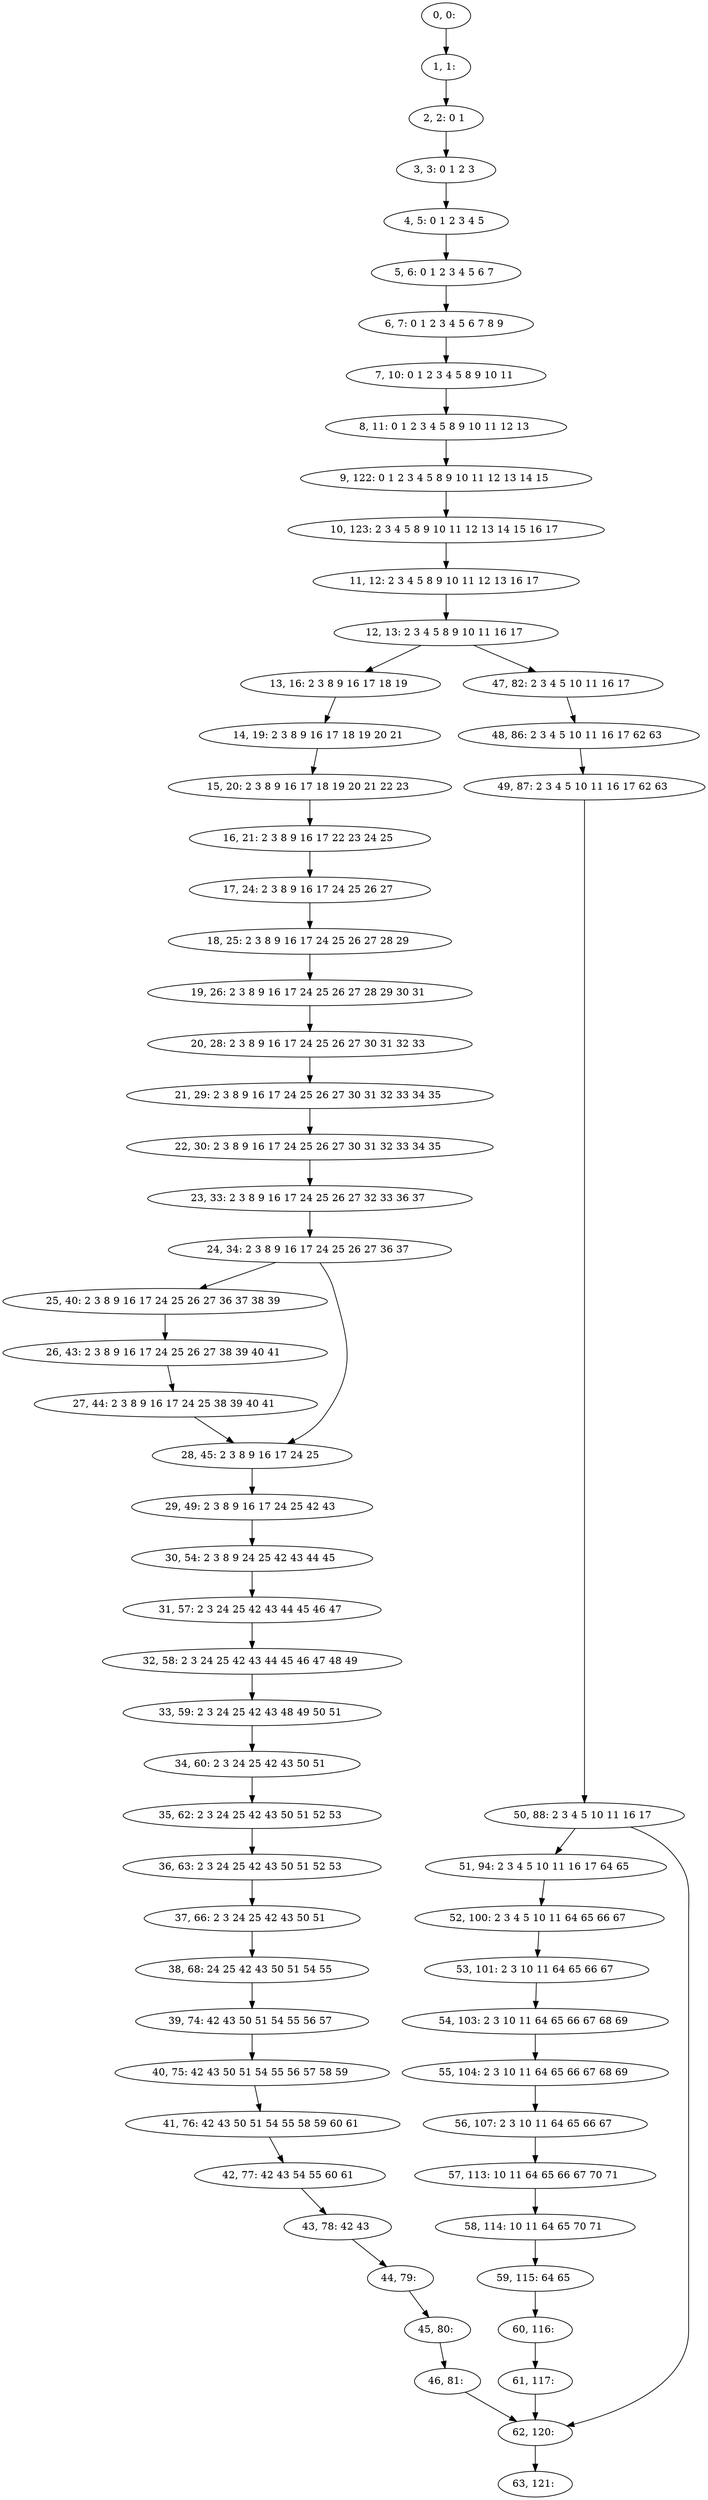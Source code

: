 digraph G {
0[label="0, 0: "];
1[label="1, 1: "];
2[label="2, 2: 0 1 "];
3[label="3, 3: 0 1 2 3 "];
4[label="4, 5: 0 1 2 3 4 5 "];
5[label="5, 6: 0 1 2 3 4 5 6 7 "];
6[label="6, 7: 0 1 2 3 4 5 6 7 8 9 "];
7[label="7, 10: 0 1 2 3 4 5 8 9 10 11 "];
8[label="8, 11: 0 1 2 3 4 5 8 9 10 11 12 13 "];
9[label="9, 122: 0 1 2 3 4 5 8 9 10 11 12 13 14 15 "];
10[label="10, 123: 2 3 4 5 8 9 10 11 12 13 14 15 16 17 "];
11[label="11, 12: 2 3 4 5 8 9 10 11 12 13 16 17 "];
12[label="12, 13: 2 3 4 5 8 9 10 11 16 17 "];
13[label="13, 16: 2 3 8 9 16 17 18 19 "];
14[label="14, 19: 2 3 8 9 16 17 18 19 20 21 "];
15[label="15, 20: 2 3 8 9 16 17 18 19 20 21 22 23 "];
16[label="16, 21: 2 3 8 9 16 17 22 23 24 25 "];
17[label="17, 24: 2 3 8 9 16 17 24 25 26 27 "];
18[label="18, 25: 2 3 8 9 16 17 24 25 26 27 28 29 "];
19[label="19, 26: 2 3 8 9 16 17 24 25 26 27 28 29 30 31 "];
20[label="20, 28: 2 3 8 9 16 17 24 25 26 27 30 31 32 33 "];
21[label="21, 29: 2 3 8 9 16 17 24 25 26 27 30 31 32 33 34 35 "];
22[label="22, 30: 2 3 8 9 16 17 24 25 26 27 30 31 32 33 34 35 "];
23[label="23, 33: 2 3 8 9 16 17 24 25 26 27 32 33 36 37 "];
24[label="24, 34: 2 3 8 9 16 17 24 25 26 27 36 37 "];
25[label="25, 40: 2 3 8 9 16 17 24 25 26 27 36 37 38 39 "];
26[label="26, 43: 2 3 8 9 16 17 24 25 26 27 38 39 40 41 "];
27[label="27, 44: 2 3 8 9 16 17 24 25 38 39 40 41 "];
28[label="28, 45: 2 3 8 9 16 17 24 25 "];
29[label="29, 49: 2 3 8 9 16 17 24 25 42 43 "];
30[label="30, 54: 2 3 8 9 24 25 42 43 44 45 "];
31[label="31, 57: 2 3 24 25 42 43 44 45 46 47 "];
32[label="32, 58: 2 3 24 25 42 43 44 45 46 47 48 49 "];
33[label="33, 59: 2 3 24 25 42 43 48 49 50 51 "];
34[label="34, 60: 2 3 24 25 42 43 50 51 "];
35[label="35, 62: 2 3 24 25 42 43 50 51 52 53 "];
36[label="36, 63: 2 3 24 25 42 43 50 51 52 53 "];
37[label="37, 66: 2 3 24 25 42 43 50 51 "];
38[label="38, 68: 24 25 42 43 50 51 54 55 "];
39[label="39, 74: 42 43 50 51 54 55 56 57 "];
40[label="40, 75: 42 43 50 51 54 55 56 57 58 59 "];
41[label="41, 76: 42 43 50 51 54 55 58 59 60 61 "];
42[label="42, 77: 42 43 54 55 60 61 "];
43[label="43, 78: 42 43 "];
44[label="44, 79: "];
45[label="45, 80: "];
46[label="46, 81: "];
47[label="47, 82: 2 3 4 5 10 11 16 17 "];
48[label="48, 86: 2 3 4 5 10 11 16 17 62 63 "];
49[label="49, 87: 2 3 4 5 10 11 16 17 62 63 "];
50[label="50, 88: 2 3 4 5 10 11 16 17 "];
51[label="51, 94: 2 3 4 5 10 11 16 17 64 65 "];
52[label="52, 100: 2 3 4 5 10 11 64 65 66 67 "];
53[label="53, 101: 2 3 10 11 64 65 66 67 "];
54[label="54, 103: 2 3 10 11 64 65 66 67 68 69 "];
55[label="55, 104: 2 3 10 11 64 65 66 67 68 69 "];
56[label="56, 107: 2 3 10 11 64 65 66 67 "];
57[label="57, 113: 10 11 64 65 66 67 70 71 "];
58[label="58, 114: 10 11 64 65 70 71 "];
59[label="59, 115: 64 65 "];
60[label="60, 116: "];
61[label="61, 117: "];
62[label="62, 120: "];
63[label="63, 121: "];
0->1 ;
1->2 ;
2->3 ;
3->4 ;
4->5 ;
5->6 ;
6->7 ;
7->8 ;
8->9 ;
9->10 ;
10->11 ;
11->12 ;
12->13 ;
12->47 ;
13->14 ;
14->15 ;
15->16 ;
16->17 ;
17->18 ;
18->19 ;
19->20 ;
20->21 ;
21->22 ;
22->23 ;
23->24 ;
24->25 ;
24->28 ;
25->26 ;
26->27 ;
27->28 ;
28->29 ;
29->30 ;
30->31 ;
31->32 ;
32->33 ;
33->34 ;
34->35 ;
35->36 ;
36->37 ;
37->38 ;
38->39 ;
39->40 ;
40->41 ;
41->42 ;
42->43 ;
43->44 ;
44->45 ;
45->46 ;
46->62 ;
47->48 ;
48->49 ;
49->50 ;
50->51 ;
50->62 ;
51->52 ;
52->53 ;
53->54 ;
54->55 ;
55->56 ;
56->57 ;
57->58 ;
58->59 ;
59->60 ;
60->61 ;
61->62 ;
62->63 ;
}
